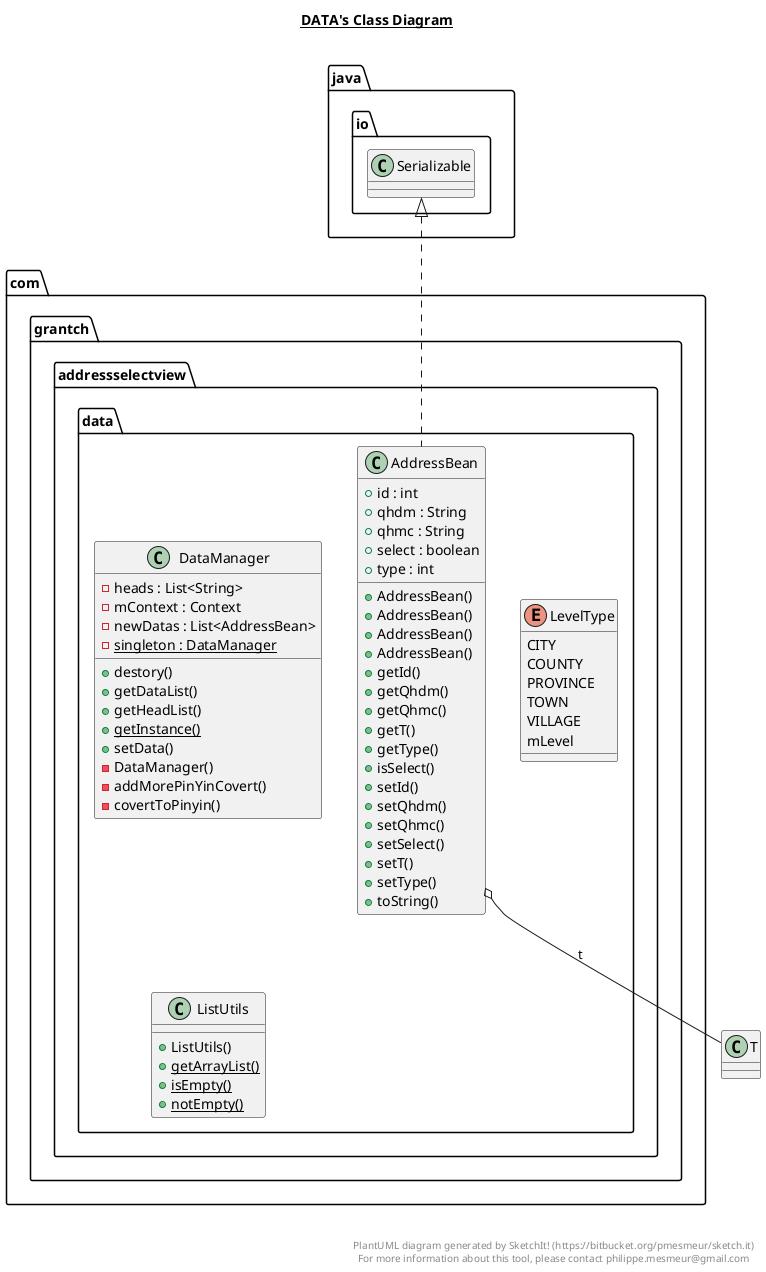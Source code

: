 @startuml

title __DATA's Class Diagram__\n

  namespace com.grantch.addressselectview {
    namespace data {
      class com.grantch.addressselectview.data.AddressBean {
          + id : int
          + qhdm : String
          + qhmc : String
          + select : boolean
          + type : int
          + AddressBean()
          + AddressBean()
          + AddressBean()
          + AddressBean()
          + getId()
          + getQhdm()
          + getQhmc()
          + getT()
          + getType()
          + isSelect()
          + setId()
          + setQhdm()
          + setQhmc()
          + setSelect()
          + setT()
          + setType()
          + toString()
      }
    }
  }
  

  namespace com.grantch.addressselectview {
    namespace data {
      class com.grantch.addressselectview.data.DataManager {
          - heads : List<String>
          - mContext : Context
          - newDatas : List<AddressBean>
          {static} - singleton : DataManager
          + destory()
          + getDataList()
          + getHeadList()
          {static} + getInstance()
          + setData()
          - DataManager()
          - addMorePinYinCovert()
          - covertToPinyin()
      }
    }
  }
  

  namespace com.grantch.addressselectview {
    namespace data {
      enum LevelType {
        CITY
        COUNTY
        PROVINCE
        TOWN
        VILLAGE
        mLevel
      }
    }
  }
  

  namespace com.grantch.addressselectview {
    namespace data {
      class com.grantch.addressselectview.data.ListUtils {
          + ListUtils()
          {static} + getArrayList()
          {static} + isEmpty()
          {static} + notEmpty()
      }
    }
  }
  

  com.grantch.addressselectview.data.AddressBean .up.|> java.io.Serializable
  com.grantch.addressselectview.data.AddressBean o-- T : t


right footer


PlantUML diagram generated by SketchIt! (https://bitbucket.org/pmesmeur/sketch.it)
For more information about this tool, please contact philippe.mesmeur@gmail.com
endfooter

@enduml
